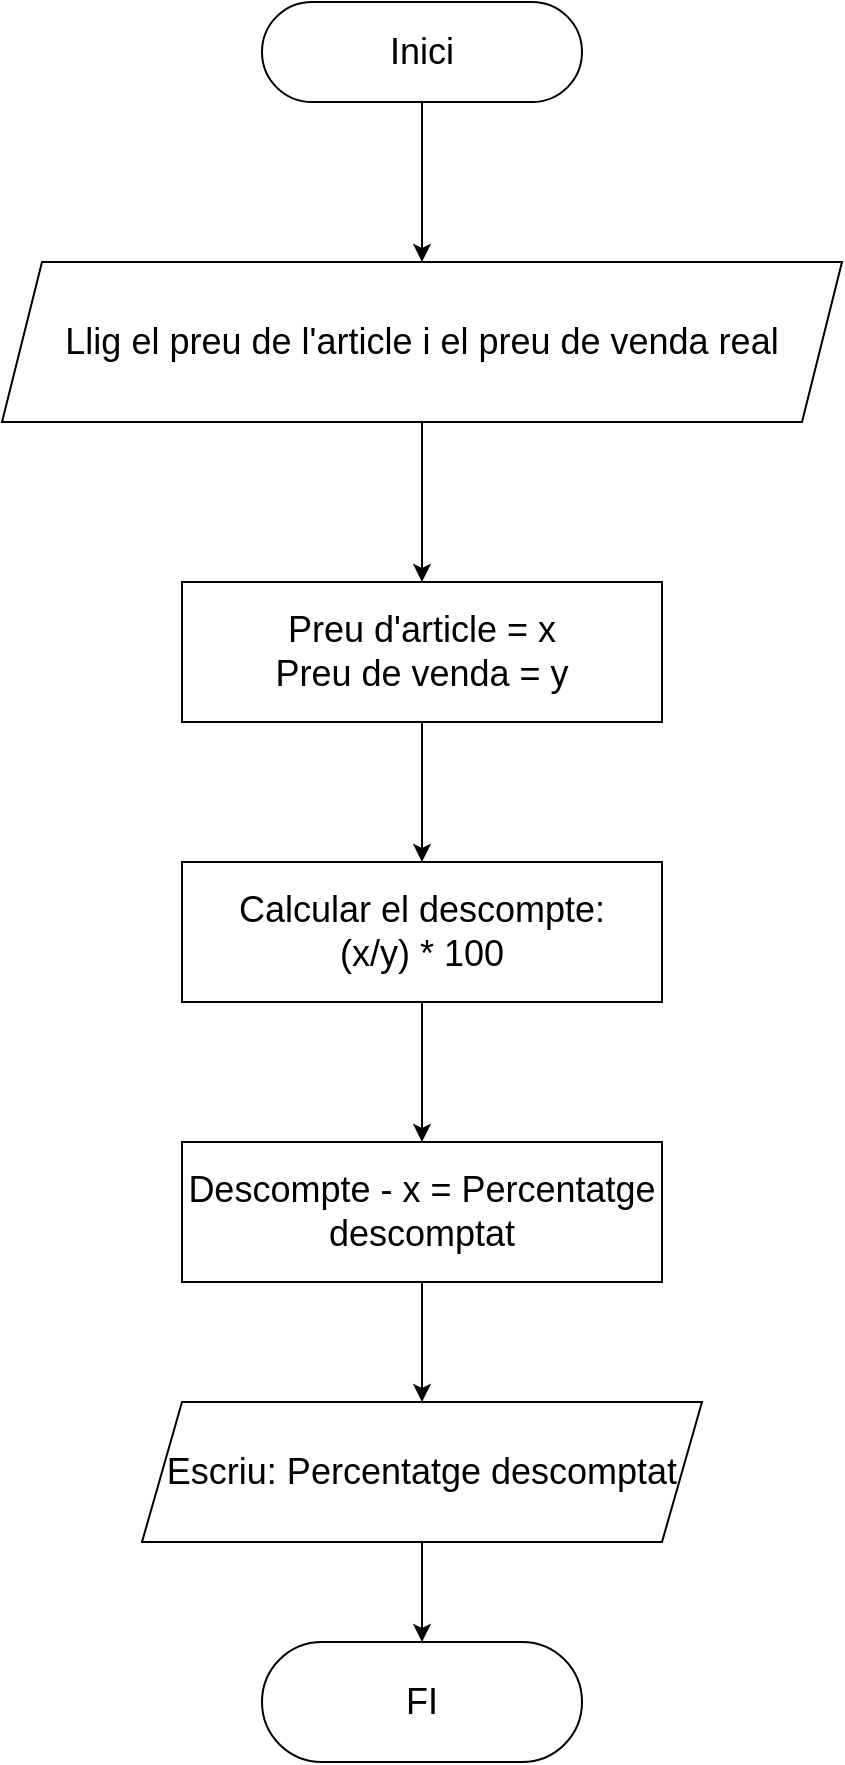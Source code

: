 <mxfile version="15.2.7" type="device"><diagram id="odkrz5-27EnocWJ8Avyw" name="Page-1"><mxGraphModel dx="563" dy="1272" grid="1" gridSize="10" guides="1" tooltips="1" connect="1" arrows="1" fold="1" page="0" pageScale="1" pageWidth="850" pageHeight="1100" math="0" shadow="0"><root><mxCell id="0"/><mxCell id="1" parent="0"/><mxCell id="FaOWnUHjsaCaZSb05g2--1" value="&lt;font style=&quot;font-size: 18px&quot;&gt;Inici&lt;/font&gt;" style="rounded=1;whiteSpace=wrap;html=1;arcSize=50;" parent="1" vertex="1"><mxGeometry x="320" y="-490" width="160" height="50" as="geometry"/></mxCell><mxCell id="FaOWnUHjsaCaZSb05g2--2" value="" style="endArrow=classic;html=1;exitX=0.5;exitY=1;exitDx=0;exitDy=0;" parent="1" source="FaOWnUHjsaCaZSb05g2--1" edge="1"><mxGeometry width="50" height="50" relative="1" as="geometry"><mxPoint x="320" y="-240" as="sourcePoint"/><mxPoint x="400" y="-360" as="targetPoint"/></mxGeometry></mxCell><mxCell id="DK2GEIUEhrFkuOKsjJKu-4" style="edgeStyle=orthogonalEdgeStyle;rounded=0;orthogonalLoop=1;jettySize=auto;html=1;entryX=0.5;entryY=0;entryDx=0;entryDy=0;" parent="1" source="FaOWnUHjsaCaZSb05g2--4" target="FaOWnUHjsaCaZSb05g2--6" edge="1"><mxGeometry relative="1" as="geometry"/></mxCell><mxCell id="FaOWnUHjsaCaZSb05g2--4" value="&lt;font style=&quot;font-size: 18px&quot;&gt;Llig el preu de l'article i el preu de venda real&lt;/font&gt;" style="shape=parallelogram;perimeter=parallelogramPerimeter;whiteSpace=wrap;html=1;fixedSize=1;" parent="1" vertex="1"><mxGeometry x="190" y="-360" width="420" height="80" as="geometry"/></mxCell><mxCell id="DK2GEIUEhrFkuOKsjJKu-1" style="edgeStyle=orthogonalEdgeStyle;rounded=0;orthogonalLoop=1;jettySize=auto;html=1;" parent="1" source="FaOWnUHjsaCaZSb05g2--6" target="DK2GEIUEhrFkuOKsjJKu-2" edge="1"><mxGeometry relative="1" as="geometry"><mxPoint x="400" y="-130" as="targetPoint"/></mxGeometry></mxCell><mxCell id="FaOWnUHjsaCaZSb05g2--6" value="&lt;font style=&quot;font-size: 18px&quot;&gt;Preu d'article = x&lt;br&gt;Preu de venda = y&lt;/font&gt;" style="rounded=0;whiteSpace=wrap;html=1;" parent="1" vertex="1"><mxGeometry x="280" y="-200" width="240" height="70" as="geometry"/></mxCell><mxCell id="DK2GEIUEhrFkuOKsjJKu-6" style="edgeStyle=orthogonalEdgeStyle;rounded=0;orthogonalLoop=1;jettySize=auto;html=1;entryX=0.5;entryY=0;entryDx=0;entryDy=0;" parent="1" source="DK2GEIUEhrFkuOKsjJKu-2" edge="1"><mxGeometry relative="1" as="geometry"><mxPoint x="400" y="80" as="targetPoint"/></mxGeometry></mxCell><mxCell id="DK2GEIUEhrFkuOKsjJKu-2" value="&lt;font style=&quot;font-size: 18px&quot;&gt;Calcular el descompte:&lt;br&gt;(x/y) * 100&lt;br&gt;&lt;/font&gt;" style="rounded=0;whiteSpace=wrap;html=1;" parent="1" vertex="1"><mxGeometry x="280" y="-60" width="240" height="70" as="geometry"/></mxCell><mxCell id="DK2GEIUEhrFkuOKsjJKu-7" style="edgeStyle=orthogonalEdgeStyle;rounded=0;orthogonalLoop=1;jettySize=auto;html=1;" parent="1" edge="1"><mxGeometry relative="1" as="geometry"><mxPoint x="400" y="210" as="targetPoint"/><mxPoint x="400" y="140" as="sourcePoint"/></mxGeometry></mxCell><mxCell id="dtgxmBd_QV9-SLCkXIzx-1" value="&lt;font style=&quot;font-size: 18px&quot;&gt;FI&lt;/font&gt;" style="rounded=1;whiteSpace=wrap;html=1;arcSize=50;" vertex="1" parent="1"><mxGeometry x="320" y="330" width="160" height="60" as="geometry"/></mxCell><mxCell id="dtgxmBd_QV9-SLCkXIzx-2" value="&lt;span style=&quot;font-size: 18px&quot;&gt;Descompte - x = Percentatge descomptat&lt;/span&gt;" style="rounded=0;whiteSpace=wrap;html=1;" vertex="1" parent="1"><mxGeometry x="280" y="80" width="240" height="70" as="geometry"/></mxCell><mxCell id="dtgxmBd_QV9-SLCkXIzx-4" style="edgeStyle=orthogonalEdgeStyle;rounded=0;orthogonalLoop=1;jettySize=auto;html=1;entryX=0.5;entryY=0;entryDx=0;entryDy=0;" edge="1" parent="1" source="dtgxmBd_QV9-SLCkXIzx-3" target="dtgxmBd_QV9-SLCkXIzx-1"><mxGeometry relative="1" as="geometry"/></mxCell><mxCell id="dtgxmBd_QV9-SLCkXIzx-3" value="&lt;font style=&quot;font-size: 18px&quot;&gt;Escriu: Percentatge descomptat&lt;/font&gt;" style="shape=parallelogram;perimeter=parallelogramPerimeter;whiteSpace=wrap;html=1;fixedSize=1;" vertex="1" parent="1"><mxGeometry x="260" y="210" width="280" height="70" as="geometry"/></mxCell></root></mxGraphModel></diagram></mxfile>